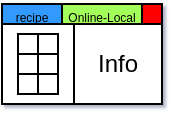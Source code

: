 <mxfile version="28.1.2">
  <diagram name="第 1 页" id="p6h6M_WB7mlxOh7S0ia7">
    <mxGraphModel dx="60" dy="78" grid="1" gridSize="1" guides="1" tooltips="1" connect="1" arrows="1" fold="1" page="1" pageScale="1" pageWidth="80" pageHeight="50" background="#ffffff" math="0" shadow="1">
      <root>
        <mxCell id="0" />
        <mxCell id="1" parent="0" />
        <mxCell id="IaCVGq6UNnXIkCJ4rSi1-11" value="" style="rounded=0;whiteSpace=wrap;html=1;movable=0;resizable=0;rotatable=0;deletable=0;editable=0;locked=1;connectable=0;" vertex="1" parent="1">
          <mxGeometry x="80" y="50" width="80" height="50" as="geometry" />
        </mxCell>
        <mxCell id="IaCVGq6UNnXIkCJ4rSi1-12" value="&lt;font style=&quot;font-size: 6px;&quot;&gt;Online-Local&lt;/font&gt;" style="rounded=0;whiteSpace=wrap;html=1;fillColor=#A3FF5A;" vertex="1" parent="1">
          <mxGeometry x="110" y="50" width="40" height="10" as="geometry" />
        </mxCell>
        <mxCell id="IaCVGq6UNnXIkCJ4rSi1-13" value="" style="whiteSpace=wrap;html=1;aspect=fixed;" vertex="1" parent="1">
          <mxGeometry x="88" y="65" width="10" height="10" as="geometry" />
        </mxCell>
        <mxCell id="IaCVGq6UNnXIkCJ4rSi1-14" value="" style="whiteSpace=wrap;html=1;aspect=fixed;" vertex="1" parent="1">
          <mxGeometry x="88" y="75" width="10" height="10" as="geometry" />
        </mxCell>
        <mxCell id="IaCVGq6UNnXIkCJ4rSi1-15" value="" style="whiteSpace=wrap;html=1;aspect=fixed;" vertex="1" parent="1">
          <mxGeometry x="88" y="85" width="10" height="10" as="geometry" />
        </mxCell>
        <mxCell id="IaCVGq6UNnXIkCJ4rSi1-16" value="" style="whiteSpace=wrap;html=1;aspect=fixed;" vertex="1" parent="1">
          <mxGeometry x="98" y="65" width="10" height="10" as="geometry" />
        </mxCell>
        <mxCell id="IaCVGq6UNnXIkCJ4rSi1-17" value="" style="whiteSpace=wrap;html=1;aspect=fixed;" vertex="1" parent="1">
          <mxGeometry x="98" y="75" width="10" height="10" as="geometry" />
        </mxCell>
        <mxCell id="IaCVGq6UNnXIkCJ4rSi1-18" value="" style="whiteSpace=wrap;html=1;aspect=fixed;" vertex="1" parent="1">
          <mxGeometry x="98" y="85" width="10" height="10" as="geometry" />
        </mxCell>
        <mxCell id="IaCVGq6UNnXIkCJ4rSi1-19" value="" style="whiteSpace=wrap;html=1;aspect=fixed;fillColor=#FF0000;" vertex="1" parent="1">
          <mxGeometry x="150" y="50" width="10" height="10" as="geometry" />
        </mxCell>
        <mxCell id="IaCVGq6UNnXIkCJ4rSi1-21" value="&lt;font style=&quot;font-size: 6px;&quot;&gt;recipe&lt;/font&gt;" style="rounded=0;whiteSpace=wrap;html=1;fillColor=#3399FF;" vertex="1" parent="1">
          <mxGeometry x="80" y="50" width="30" height="10" as="geometry" />
        </mxCell>
        <mxCell id="IaCVGq6UNnXIkCJ4rSi1-23" value="Info" style="rounded=0;whiteSpace=wrap;html=1;" vertex="1" parent="1">
          <mxGeometry x="116" y="60" width="44" height="40" as="geometry" />
        </mxCell>
      </root>
    </mxGraphModel>
  </diagram>
</mxfile>
